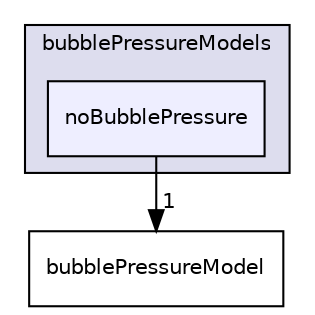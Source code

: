 digraph "noBubblePressure" {
  bgcolor=transparent;
  compound=true
  node [ fontsize="10", fontname="Helvetica"];
  edge [ labelfontsize="10", labelfontname="Helvetica"];
  subgraph clusterdir_1f08bf1264399e680198cb2f3f243c84 {
    graph [ bgcolor="#ddddee", pencolor="black", label="bubblePressureModels" fontname="Helvetica", fontsize="10", URL="dir_1f08bf1264399e680198cb2f3f243c84.html"]
  dir_004ac5a7837b1aeeabdec578ccba1645 [shape=box, label="noBubblePressure", style="filled", fillcolor="#eeeeff", pencolor="black", URL="dir_004ac5a7837b1aeeabdec578ccba1645.html"];
  }
  dir_8a328d27856c0a84e5669897ef0729dd [shape=box label="bubblePressureModel" URL="dir_8a328d27856c0a84e5669897ef0729dd.html"];
  dir_004ac5a7837b1aeeabdec578ccba1645->dir_8a328d27856c0a84e5669897ef0729dd [headlabel="1", labeldistance=1.5 headhref="dir_000158_000034.html"];
}

